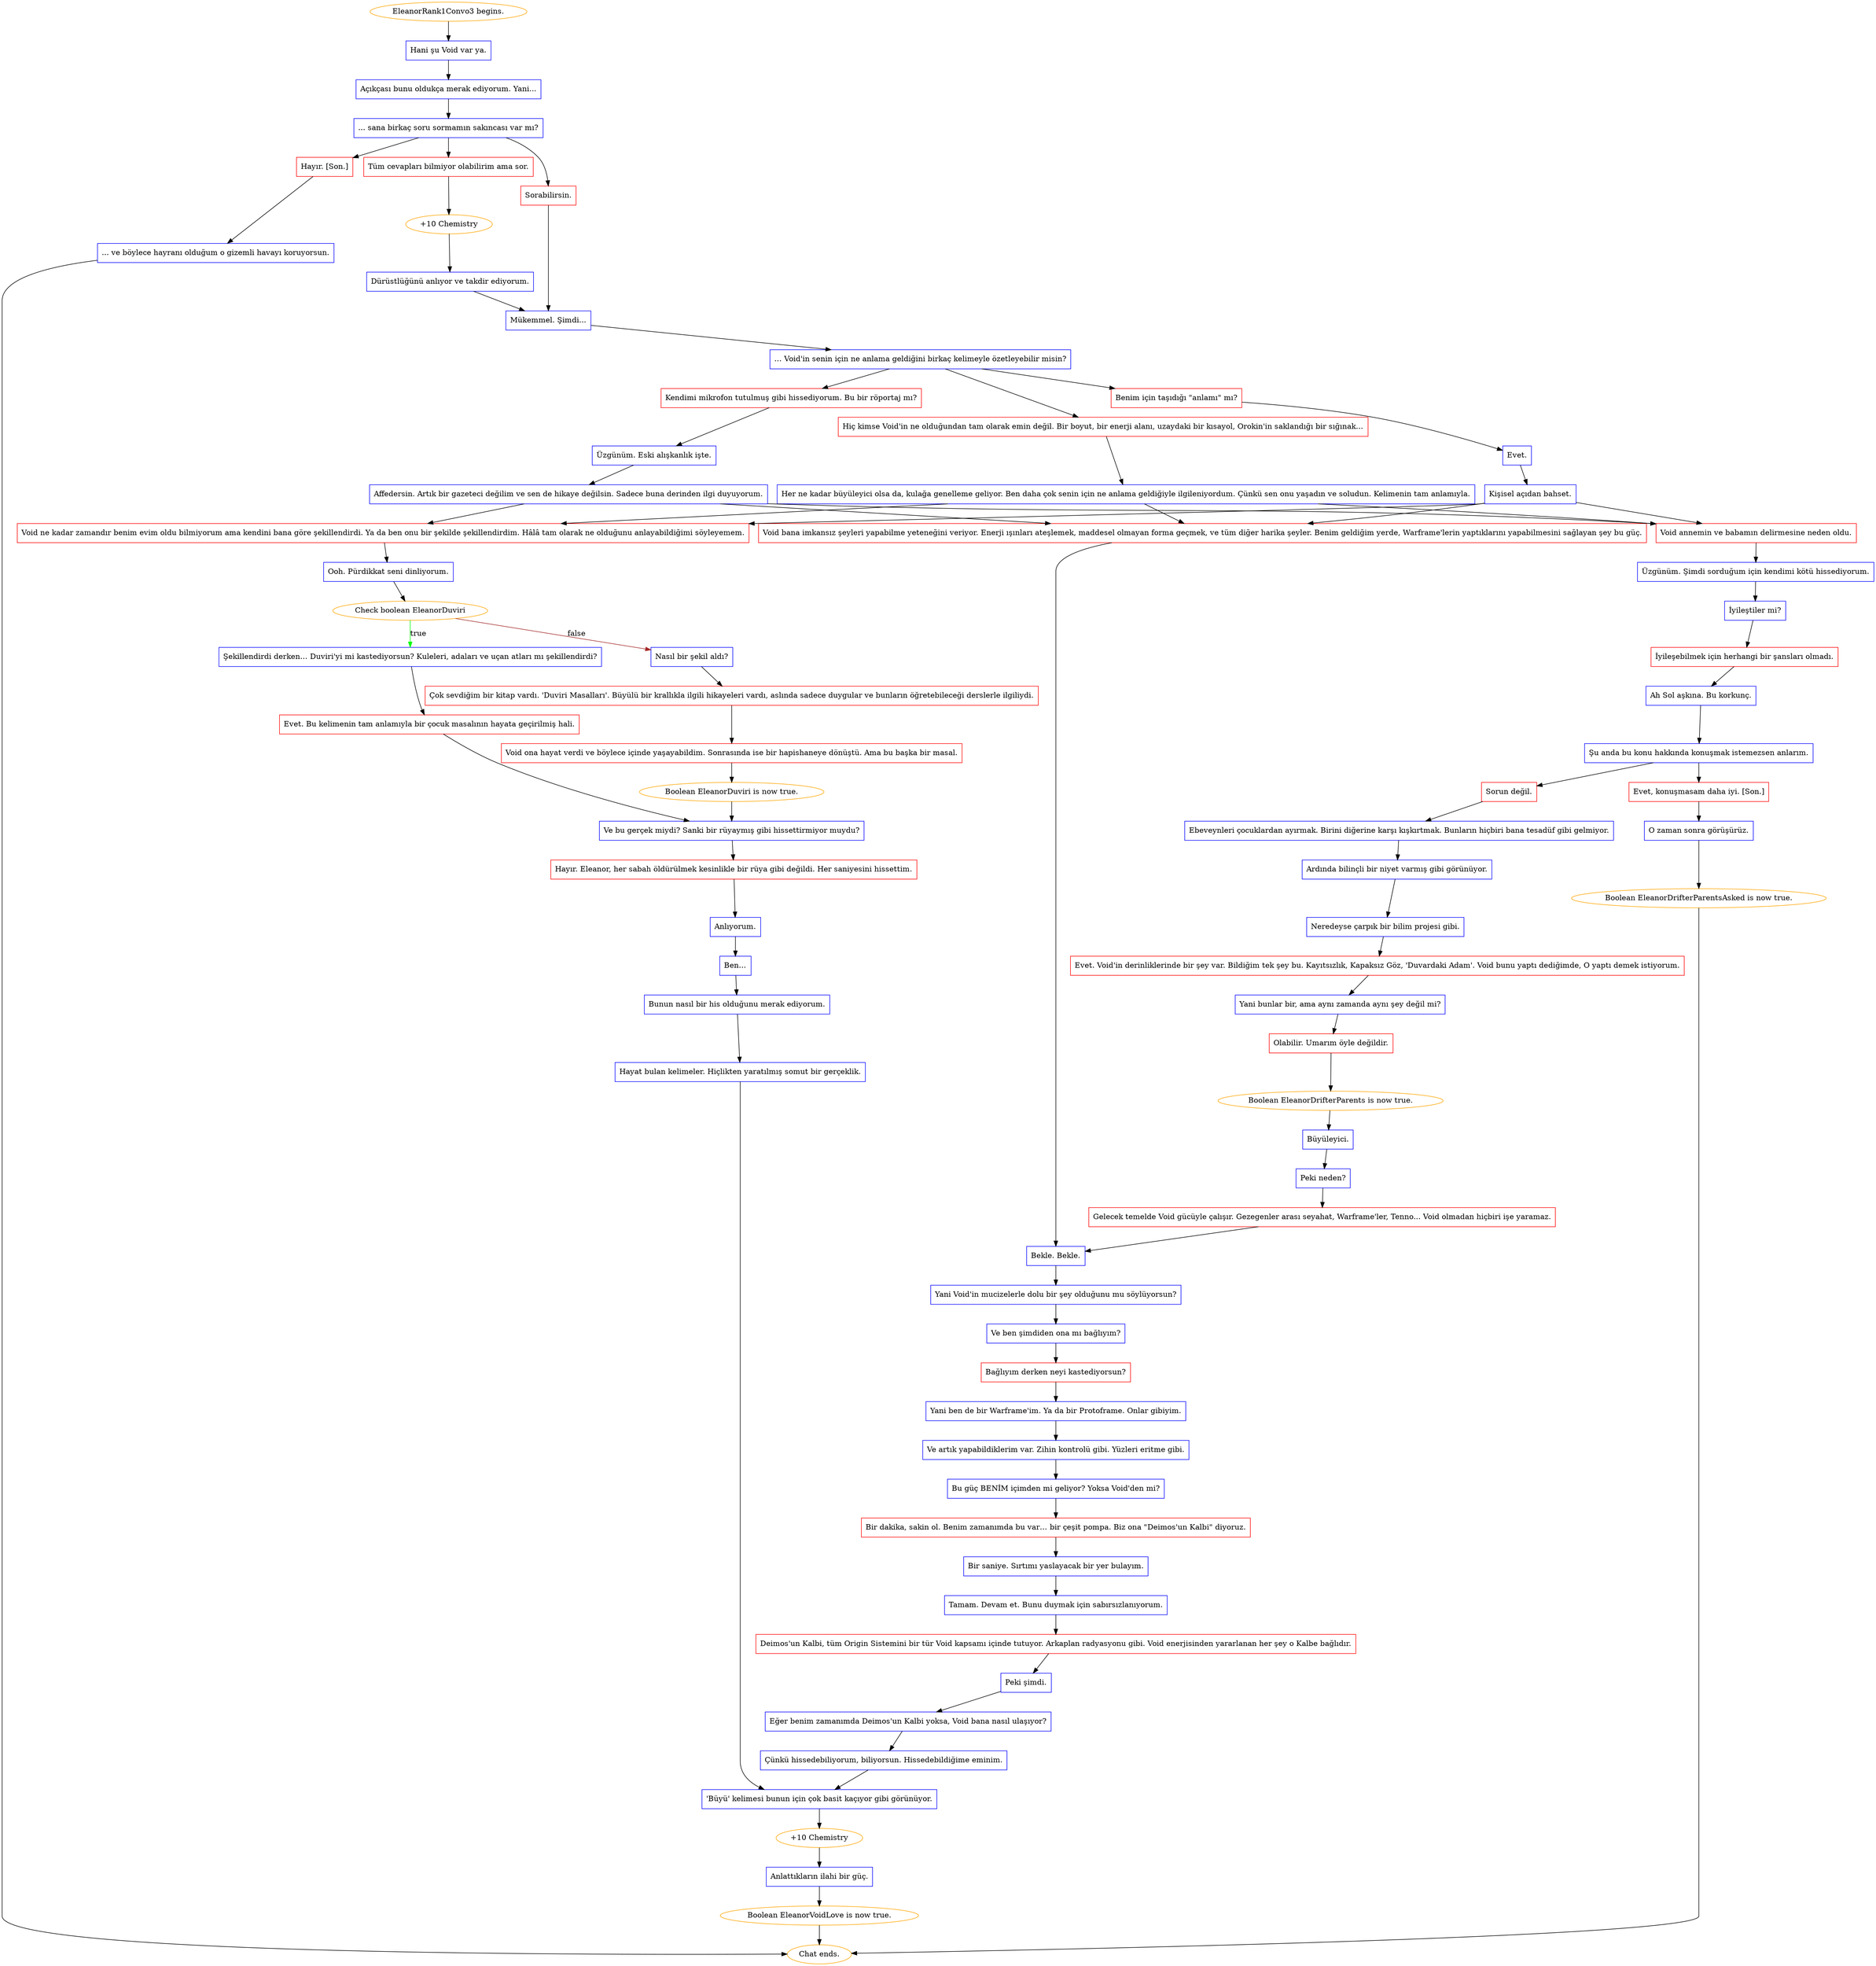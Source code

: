 digraph {
	"EleanorRank1Convo3 begins." [color=orange];
		"EleanorRank1Convo3 begins." -> j1881525716;
	j1881525716 [label="Hani şu Void var ya.",shape=box,color=blue];
		j1881525716 -> j2803547085;
	j2803547085 [label="Açıkçası bunu oldukça merak ediyorum. Yani...",shape=box,color=blue];
		j2803547085 -> j1355272251;
	j1355272251 [label="... sana birkaç soru sormamın sakıncası var mı?",shape=box,color=blue];
		j1355272251 -> j1188695103;
		j1355272251 -> j260888557;
		j1355272251 -> j2913454802;
	j1188695103 [label="Sorabilirsin.",shape=box,color=red];
		j1188695103 -> j2667862864;
	j260888557 [label="Tüm cevapları bilmiyor olabilirim ama sor.",shape=box,color=red];
		j260888557 -> j1329676055;
	j2913454802 [label="Hayır. [Son.]",shape=box,color=red];
		j2913454802 -> j967593975;
	j2667862864 [label="Mükemmel. Şimdi...",shape=box,color=blue];
		j2667862864 -> j2050177170;
	j1329676055 [label="+10 Chemistry",color=orange];
		j1329676055 -> j3126954205;
	j967593975 [label="... ve böylece hayranı olduğum o gizemli havayı koruyorsun.",shape=box,color=blue];
		j967593975 -> "Chat ends.";
	j2050177170 [label="… Void'in senin için ne anlama geldiğini birkaç kelimeyle özetleyebilir misin?",shape=box,color=blue];
		j2050177170 -> j2183350225;
		j2050177170 -> j2852623707;
		j2050177170 -> j1973147552;
	j3126954205 [label="Dürüstlüğünü anlıyor ve takdir ediyorum.",shape=box,color=blue];
		j3126954205 -> j2667862864;
	"Chat ends." [color=orange];
	j2183350225 [label="Kendimi mikrofon tutulmuş gibi hissediyorum. Bu bir röportaj mı?",shape=box,color=red];
		j2183350225 -> j1155670803;
	j2852623707 [label="Benim için taşıdığı \"anlamı\" mı?",shape=box,color=red];
		j2852623707 -> j1506561546;
	j1973147552 [label="Hiç kimse Void'in ne olduğundan tam olarak emin değil. Bir boyut, bir enerji alanı, uzaydaki bir kısayol, Orokin'in saklandığı bir sığınak…",shape=box,color=red];
		j1973147552 -> j4103214330;
	j1155670803 [label="Üzgünüm. Eski alışkanlık işte.",shape=box,color=blue];
		j1155670803 -> j2516689077;
	j1506561546 [label="Evet.",shape=box,color=blue];
		j1506561546 -> j4125166135;
	j4103214330 [label="Her ne kadar büyüleyici olsa da, kulağa genelleme geliyor. Ben daha çok senin için ne anlama geldiğiyle ilgileniyordum. Çünkü sen onu yaşadın ve soludun. Kelimenin tam anlamıyla.",shape=box,color=blue];
		j4103214330 -> j2194227451;
		j4103214330 -> j3697859674;
		j4103214330 -> j2946021343;
	j2516689077 [label="Affedersin. Artık bir gazeteci değilim ve sen de hikaye değilsin. Sadece buna derinden ilgi duyuyorum.",shape=box,color=blue];
		j2516689077 -> j2194227451;
		j2516689077 -> j3697859674;
		j2516689077 -> j2946021343;
	j4125166135 [label="Kişisel açıdan bahset.",shape=box,color=blue];
		j4125166135 -> j2194227451;
		j4125166135 -> j3697859674;
		j4125166135 -> j2946021343;
	j2194227451 [label="Void bana imkansız şeyleri yapabilme yeteneğini veriyor. Enerji ışınları ateşlemek, maddesel olmayan forma geçmek, ve tüm diğer harika şeyler. Benim geldiğim yerde, Warframe'lerin yaptıklarını yapabilmesini sağlayan şey bu güç.",shape=box,color=red];
		j2194227451 -> j3413951766;
	j3697859674 [label="Void annemin ve babamın delirmesine neden oldu.",shape=box,color=red];
		j3697859674 -> j3713085151;
	j2946021343 [label="Void ne kadar zamandır benim evim oldu bilmiyorum ama kendini bana göre şekillendirdi. Ya da ben onu bir şekilde şekillendirdim. Hâlâ tam olarak ne olduğunu anlayabildiğimi söyleyemem.",shape=box,color=red];
		j2946021343 -> j3430284529;
	j3413951766 [label="Bekle. Bekle.",shape=box,color=blue];
		j3413951766 -> j902752459;
	j3713085151 [label="Üzgünüm. Şimdi sorduğum için kendimi kötü hissediyorum.",shape=box,color=blue];
		j3713085151 -> j3887774581;
	j3430284529 [label="Ooh. Pürdikkat seni dinliyorum.",shape=box,color=blue];
		j3430284529 -> j3333050319;
	j902752459 [label="Yani Void'in mucizelerle dolu bir şey olduğunu mu söylüyorsun?",shape=box,color=blue];
		j902752459 -> j858460647;
	j3887774581 [label="İyileştiler mi?",shape=box,color=blue];
		j3887774581 -> j2360515428;
	j3333050319 [label="Check boolean EleanorDuviri",color=orange];
		j3333050319 -> j690529565 [label=true,color=green];
		j3333050319 -> j1549738764 [label=false,color=brown];
	j858460647 [label="Ve ben şimdiden ona mı bağlıyım?",shape=box,color=blue];
		j858460647 -> j4233985485;
	j2360515428 [label="İyileşebilmek için herhangi bir şansları olmadı.",shape=box,color=red];
		j2360515428 -> j1423320792;
	j690529565 [label="Şekillendirdi derken… Duviri'yi mi kastediyorsun? Kuleleri, adaları ve uçan atları mı şekillendirdi?",shape=box,color=blue];
		j690529565 -> j3693229355;
	j1549738764 [label="Nasıl bir şekil aldı?",shape=box,color=blue];
		j1549738764 -> j2628370709;
	j4233985485 [label="Bağlıyım derken neyi kastediyorsun?",shape=box,color=red];
		j4233985485 -> j1107070335;
	j1423320792 [label="Ah Sol aşkına. Bu korkunç.",shape=box,color=blue];
		j1423320792 -> j498020360;
	j3693229355 [label="Evet. Bu kelimenin tam anlamıyla bir çocuk masalının hayata geçirilmiş hali.",shape=box,color=red];
		j3693229355 -> j3834682963;
	j2628370709 [label="Çok sevdiğim bir kitap vardı. 'Duviri Masalları'. Büyülü bir krallıkla ilgili hikayeleri vardı, aslında sadece duygular ve bunların öğretebileceği derslerle ilgiliydi.",shape=box,color=red];
		j2628370709 -> j2671908481;
	j1107070335 [label="Yani ben de bir Warframe'im. Ya da bir Protoframe. Onlar gibiyim.",shape=box,color=blue];
		j1107070335 -> j715325217;
	j498020360 [label="Şu anda bu konu hakkında konuşmak istemezsen anlarım.",shape=box,color=blue];
		j498020360 -> j2083976079;
		j498020360 -> j1393154761;
	j3834682963 [label="Ve bu gerçek miydi? Sanki bir rüyaymış gibi hissettirmiyor muydu?",shape=box,color=blue];
		j3834682963 -> j242106554;
	j2671908481 [label="Void ona hayat verdi ve böylece içinde yaşayabildim. Sonrasında ise bir hapishaneye dönüştü. Ama bu başka bir masal.",shape=box,color=red];
		j2671908481 -> j2158648951;
	j715325217 [label="Ve artık yapabildiklerim var. Zihin kontrolü gibi. Yüzleri eritme gibi.",shape=box,color=blue];
		j715325217 -> j2426725905;
	j2083976079 [label="Sorun değil.",shape=box,color=red];
		j2083976079 -> j1894883776;
	j1393154761 [label="Evet, konuşmasam daha iyi. [Son.]",shape=box,color=red];
		j1393154761 -> j2807933337;
	j242106554 [label="Hayır. Eleanor, her sabah öldürülmek kesinlikle bir rüya gibi değildi. Her saniyesini hissettim.",shape=box,color=red];
		j242106554 -> j3536592128;
	j2158648951 [label="Boolean EleanorDuviri is now true.",color=orange];
		j2158648951 -> j3834682963;
	j2426725905 [label="Bu güç BENİM içimden mi geliyor? Yoksa Void'den mi?",shape=box,color=blue];
		j2426725905 -> j399326081;
	j1894883776 [label="Ebeveynleri çocuklardan ayırmak. Birini diğerine karşı kışkırtmak. Bunların hiçbiri bana tesadüf gibi gelmiyor.",shape=box,color=blue];
		j1894883776 -> j807949219;
	j2807933337 [label="O zaman sonra görüşürüz.",shape=box,color=blue];
		j2807933337 -> j968820663;
	j3536592128 [label="Anlıyorum.",shape=box,color=blue];
		j3536592128 -> j2555985099;
	j399326081 [label="Bir dakika, sakin ol. Benim zamanımda bu var… bir çeşit pompa. Biz ona \"Deimos'un Kalbi\" diyoruz.",shape=box,color=red];
		j399326081 -> j2246840342;
	j807949219 [label="Ardında bilinçli bir niyet varmış gibi görünüyor.",shape=box,color=blue];
		j807949219 -> j4240864461;
	j968820663 [label="Boolean EleanorDrifterParentsAsked is now true.",color=orange];
		j968820663 -> "Chat ends.";
	j2555985099 [label="Ben…",shape=box,color=blue];
		j2555985099 -> j2169239450;
	j2246840342 [label="Bir saniye. Sırtımı yaslayacak bir yer bulayım.",shape=box,color=blue];
		j2246840342 -> j1384406460;
	j4240864461 [label="Neredeyse çarpık bir bilim projesi gibi.",shape=box,color=blue];
		j4240864461 -> j3015924991;
	j2169239450 [label="Bunun nasıl bir his olduğunu merak ediyorum.",shape=box,color=blue];
		j2169239450 -> j3845459847;
	j1384406460 [label="Tamam. Devam et. Bunu duymak için sabırsızlanıyorum.",shape=box,color=blue];
		j1384406460 -> j3138551375;
	j3015924991 [label="Evet. Void'in derinliklerinde bir şey var. Bildiğim tek şey bu. Kayıtsızlık, Kapaksız Göz, 'Duvardaki Adam'. Void bunu yaptı dediğimde, O yaptı demek istiyorum.",shape=box,color=red];
		j3015924991 -> j1049605464;
	j3845459847 [label="Hayat bulan kelimeler. Hiçlikten yaratılmış somut bir gerçeklik.",shape=box,color=blue];
		j3845459847 -> j1891166397;
	j3138551375 [label="Deimos'un Kalbi, tüm Origin Sistemini bir tür Void kapsamı içinde tutuyor. Arkaplan radyasyonu gibi. Void enerjisinden yararlanan her şey o Kalbe bağlıdır.",shape=box,color=red];
		j3138551375 -> j2160665416;
	j1049605464 [label="Yani bunlar bir, ama aynı zamanda aynı şey değil mi?",shape=box,color=blue];
		j1049605464 -> j661522358;
	j1891166397 [label="'Büyü' kelimesi bunun için çok basit kaçıyor gibi görünüyor.",shape=box,color=blue];
		j1891166397 -> j677981529;
	j2160665416 [label="Peki şimdi.",shape=box,color=blue];
		j2160665416 -> j2473648011;
	j661522358 [label="Olabilir. Umarım öyle değildir.",shape=box,color=red];
		j661522358 -> j793595149;
	j677981529 [label="+10 Chemistry",color=orange];
		j677981529 -> j1348007558;
	j2473648011 [label="Eğer benim zamanımda Deimos'un Kalbi yoksa, Void bana nasıl ulaşıyor?",shape=box,color=blue];
		j2473648011 -> j2973592785;
	j793595149 [label="Boolean EleanorDrifterParents is now true.",color=orange];
		j793595149 -> j888483957;
	j1348007558 [label="Anlattıkların ilahi bir güç.",shape=box,color=blue];
		j1348007558 -> j981848117;
	j2973592785 [label="Çünkü hissedebiliyorum, biliyorsun. Hissedebildiğime eminim.",shape=box,color=blue];
		j2973592785 -> j1891166397;
	j888483957 [label="Büyüleyici.",shape=box,color=blue];
		j888483957 -> j2164086282;
	j981848117 [label="Boolean EleanorVoidLove is now true.",color=orange];
		j981848117 -> "Chat ends.";
	j2164086282 [label="Peki neden?",shape=box,color=blue];
		j2164086282 -> j3992675863;
	j3992675863 [label="Gelecek temelde Void gücüyle çalışır. Gezegenler arası seyahat, Warframe'ler, Tenno... Void olmadan hiçbiri işe yaramaz.",shape=box,color=red];
		j3992675863 -> j3413951766;
}